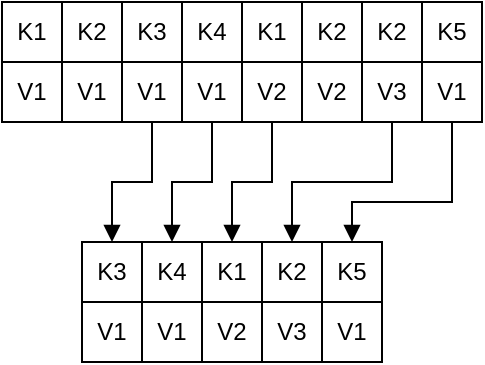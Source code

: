 <mxfile version="24.7.17">
  <diagram name="Page-1" id="NfFCilms03iFTY8NEBvZ">
    <mxGraphModel dx="1114" dy="821" grid="1" gridSize="10" guides="1" tooltips="1" connect="1" arrows="1" fold="1" page="1" pageScale="1" pageWidth="827" pageHeight="1169" math="0" shadow="0">
      <root>
        <mxCell id="0" />
        <mxCell id="1" parent="0" />
        <mxCell id="N0hQ8aIcyjBx9_Vv_60J-28" value="K1" style="rounded=0;whiteSpace=wrap;html=1;" vertex="1" parent="1">
          <mxGeometry x="120" y="70" width="30" height="30" as="geometry" />
        </mxCell>
        <mxCell id="N0hQ8aIcyjBx9_Vv_60J-29" value="V1" style="rounded=0;whiteSpace=wrap;html=1;" vertex="1" parent="1">
          <mxGeometry x="120" y="100" width="30" height="30" as="geometry" />
        </mxCell>
        <mxCell id="N0hQ8aIcyjBx9_Vv_60J-30" value="K2" style="rounded=0;whiteSpace=wrap;html=1;" vertex="1" parent="1">
          <mxGeometry x="150" y="70" width="30" height="30" as="geometry" />
        </mxCell>
        <mxCell id="N0hQ8aIcyjBx9_Vv_60J-31" value="V1" style="rounded=0;whiteSpace=wrap;html=1;" vertex="1" parent="1">
          <mxGeometry x="150" y="100" width="30" height="30" as="geometry" />
        </mxCell>
        <mxCell id="N0hQ8aIcyjBx9_Vv_60J-32" value="K3" style="rounded=0;whiteSpace=wrap;html=1;" vertex="1" parent="1">
          <mxGeometry x="180" y="70" width="30" height="30" as="geometry" />
        </mxCell>
        <mxCell id="N0hQ8aIcyjBx9_Vv_60J-64" style="edgeStyle=orthogonalEdgeStyle;rounded=0;orthogonalLoop=1;jettySize=auto;html=1;entryX=0.5;entryY=0;entryDx=0;entryDy=0;endArrow=block;endFill=1;" edge="1" parent="1" source="N0hQ8aIcyjBx9_Vv_60J-33" target="N0hQ8aIcyjBx9_Vv_60J-54">
          <mxGeometry relative="1" as="geometry" />
        </mxCell>
        <mxCell id="N0hQ8aIcyjBx9_Vv_60J-33" value="V1" style="rounded=0;whiteSpace=wrap;html=1;" vertex="1" parent="1">
          <mxGeometry x="180" y="100" width="30" height="30" as="geometry" />
        </mxCell>
        <mxCell id="N0hQ8aIcyjBx9_Vv_60J-34" value="K4" style="rounded=0;whiteSpace=wrap;html=1;" vertex="1" parent="1">
          <mxGeometry x="210" y="70" width="30" height="30" as="geometry" />
        </mxCell>
        <mxCell id="N0hQ8aIcyjBx9_Vv_60J-65" style="edgeStyle=orthogonalEdgeStyle;rounded=0;orthogonalLoop=1;jettySize=auto;html=1;entryX=0.5;entryY=0;entryDx=0;entryDy=0;endArrow=block;endFill=1;" edge="1" parent="1" source="N0hQ8aIcyjBx9_Vv_60J-35" target="N0hQ8aIcyjBx9_Vv_60J-56">
          <mxGeometry relative="1" as="geometry" />
        </mxCell>
        <mxCell id="N0hQ8aIcyjBx9_Vv_60J-35" value="V1" style="rounded=0;whiteSpace=wrap;html=1;" vertex="1" parent="1">
          <mxGeometry x="210" y="100" width="30" height="30" as="geometry" />
        </mxCell>
        <mxCell id="N0hQ8aIcyjBx9_Vv_60J-36" value="K1" style="rounded=0;whiteSpace=wrap;html=1;" vertex="1" parent="1">
          <mxGeometry x="240" y="70" width="30" height="30" as="geometry" />
        </mxCell>
        <mxCell id="N0hQ8aIcyjBx9_Vv_60J-66" style="edgeStyle=orthogonalEdgeStyle;rounded=0;orthogonalLoop=1;jettySize=auto;html=1;entryX=0.5;entryY=0;entryDx=0;entryDy=0;endArrow=block;endFill=1;" edge="1" parent="1" source="N0hQ8aIcyjBx9_Vv_60J-37" target="N0hQ8aIcyjBx9_Vv_60J-58">
          <mxGeometry relative="1" as="geometry" />
        </mxCell>
        <mxCell id="N0hQ8aIcyjBx9_Vv_60J-37" value="V2" style="rounded=0;whiteSpace=wrap;html=1;" vertex="1" parent="1">
          <mxGeometry x="240" y="100" width="30" height="30" as="geometry" />
        </mxCell>
        <mxCell id="N0hQ8aIcyjBx9_Vv_60J-38" value="K2" style="rounded=0;whiteSpace=wrap;html=1;" vertex="1" parent="1">
          <mxGeometry x="270" y="70" width="30" height="30" as="geometry" />
        </mxCell>
        <mxCell id="N0hQ8aIcyjBx9_Vv_60J-39" value="V2" style="rounded=0;whiteSpace=wrap;html=1;" vertex="1" parent="1">
          <mxGeometry x="270" y="100" width="30" height="30" as="geometry" />
        </mxCell>
        <mxCell id="N0hQ8aIcyjBx9_Vv_60J-40" value="K2" style="rounded=0;whiteSpace=wrap;html=1;" vertex="1" parent="1">
          <mxGeometry x="300" y="70" width="30" height="30" as="geometry" />
        </mxCell>
        <mxCell id="N0hQ8aIcyjBx9_Vv_60J-67" style="edgeStyle=orthogonalEdgeStyle;rounded=0;orthogonalLoop=1;jettySize=auto;html=1;entryX=0.5;entryY=0;entryDx=0;entryDy=0;endArrow=block;endFill=1;" edge="1" parent="1" source="N0hQ8aIcyjBx9_Vv_60J-41" target="N0hQ8aIcyjBx9_Vv_60J-60">
          <mxGeometry relative="1" as="geometry">
            <Array as="points">
              <mxPoint x="315" y="160" />
              <mxPoint x="265" y="160" />
            </Array>
          </mxGeometry>
        </mxCell>
        <mxCell id="N0hQ8aIcyjBx9_Vv_60J-41" value="V3" style="rounded=0;whiteSpace=wrap;html=1;" vertex="1" parent="1">
          <mxGeometry x="300" y="100" width="30" height="30" as="geometry" />
        </mxCell>
        <mxCell id="N0hQ8aIcyjBx9_Vv_60J-42" value="K5" style="rounded=0;whiteSpace=wrap;html=1;" vertex="1" parent="1">
          <mxGeometry x="330" y="70" width="30" height="30" as="geometry" />
        </mxCell>
        <mxCell id="N0hQ8aIcyjBx9_Vv_60J-68" style="edgeStyle=orthogonalEdgeStyle;rounded=0;orthogonalLoop=1;jettySize=auto;html=1;entryX=0.5;entryY=0;entryDx=0;entryDy=0;endArrow=block;endFill=1;" edge="1" parent="1" source="N0hQ8aIcyjBx9_Vv_60J-43" target="N0hQ8aIcyjBx9_Vv_60J-62">
          <mxGeometry relative="1" as="geometry">
            <Array as="points">
              <mxPoint x="345" y="170" />
              <mxPoint x="295" y="170" />
            </Array>
          </mxGeometry>
        </mxCell>
        <mxCell id="N0hQ8aIcyjBx9_Vv_60J-43" value="V1" style="rounded=0;whiteSpace=wrap;html=1;" vertex="1" parent="1">
          <mxGeometry x="330" y="100" width="30" height="30" as="geometry" />
        </mxCell>
        <mxCell id="N0hQ8aIcyjBx9_Vv_60J-54" value="K3" style="rounded=0;whiteSpace=wrap;html=1;" vertex="1" parent="1">
          <mxGeometry x="160" y="190" width="30" height="30" as="geometry" />
        </mxCell>
        <mxCell id="N0hQ8aIcyjBx9_Vv_60J-55" value="V1" style="rounded=0;whiteSpace=wrap;html=1;" vertex="1" parent="1">
          <mxGeometry x="160" y="220" width="30" height="30" as="geometry" />
        </mxCell>
        <mxCell id="N0hQ8aIcyjBx9_Vv_60J-56" value="K4" style="rounded=0;whiteSpace=wrap;html=1;" vertex="1" parent="1">
          <mxGeometry x="190" y="190" width="30" height="30" as="geometry" />
        </mxCell>
        <mxCell id="N0hQ8aIcyjBx9_Vv_60J-57" value="V1" style="rounded=0;whiteSpace=wrap;html=1;" vertex="1" parent="1">
          <mxGeometry x="190" y="220" width="30" height="30" as="geometry" />
        </mxCell>
        <mxCell id="N0hQ8aIcyjBx9_Vv_60J-58" value="K1" style="rounded=0;whiteSpace=wrap;html=1;" vertex="1" parent="1">
          <mxGeometry x="220" y="190" width="30" height="30" as="geometry" />
        </mxCell>
        <mxCell id="N0hQ8aIcyjBx9_Vv_60J-59" value="V2" style="rounded=0;whiteSpace=wrap;html=1;" vertex="1" parent="1">
          <mxGeometry x="220" y="220" width="30" height="30" as="geometry" />
        </mxCell>
        <mxCell id="N0hQ8aIcyjBx9_Vv_60J-60" value="K2" style="rounded=0;whiteSpace=wrap;html=1;" vertex="1" parent="1">
          <mxGeometry x="250" y="190" width="30" height="30" as="geometry" />
        </mxCell>
        <mxCell id="N0hQ8aIcyjBx9_Vv_60J-61" value="V3" style="rounded=0;whiteSpace=wrap;html=1;" vertex="1" parent="1">
          <mxGeometry x="250" y="220" width="30" height="30" as="geometry" />
        </mxCell>
        <mxCell id="N0hQ8aIcyjBx9_Vv_60J-62" value="K5" style="rounded=0;whiteSpace=wrap;html=1;" vertex="1" parent="1">
          <mxGeometry x="280" y="190" width="30" height="30" as="geometry" />
        </mxCell>
        <mxCell id="N0hQ8aIcyjBx9_Vv_60J-63" value="V1" style="rounded=0;whiteSpace=wrap;html=1;" vertex="1" parent="1">
          <mxGeometry x="280" y="220" width="30" height="30" as="geometry" />
        </mxCell>
      </root>
    </mxGraphModel>
  </diagram>
</mxfile>
